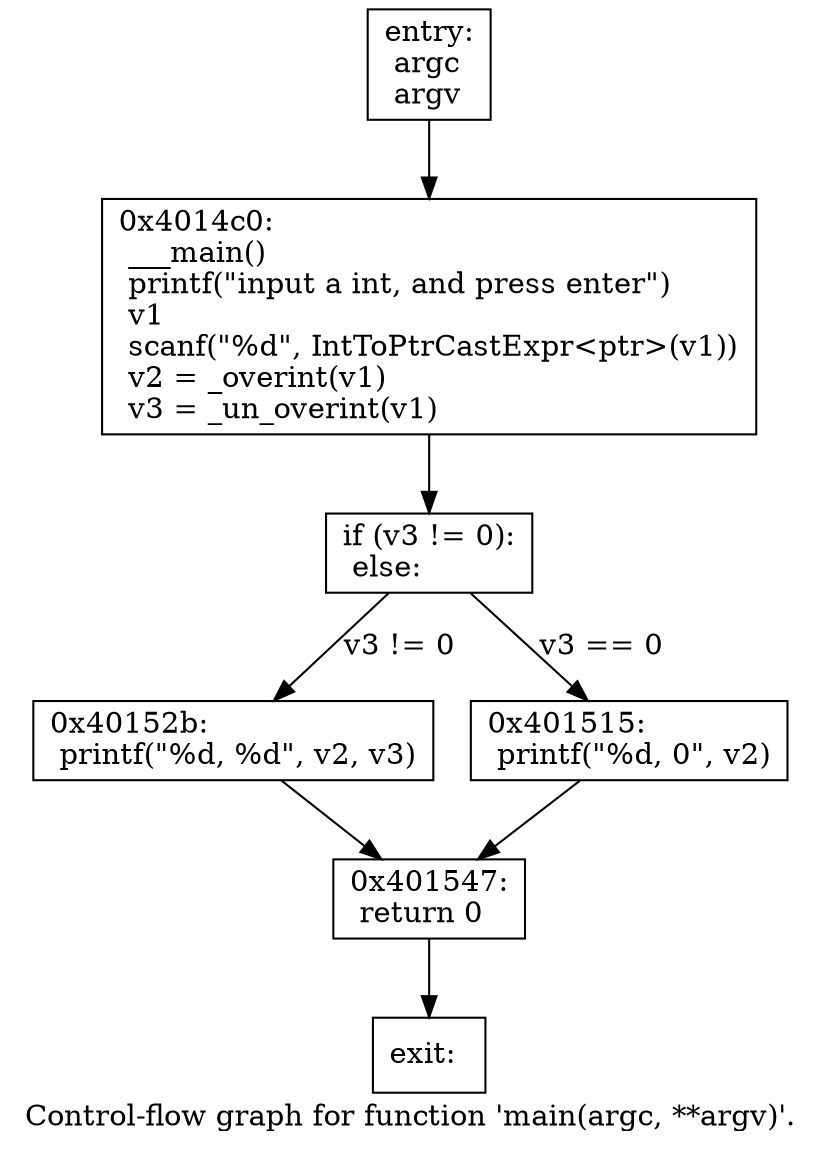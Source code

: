 digraph "Control-flow graph for function 'main(argc, **argv)'." {
  label="Control-flow graph for function 'main(argc, **argv)'.";
  node [shape=record];

  Node06C7EFF8 [label="{entry:\l  argc\l  argv\l}"];
  Node06C7EFF8 -> Node06C80000;
  Node06C80000 [label="{0x4014c0:\l  ___main()\l  printf(\"input a int, and press enter\")\l  v1\l  scanf(\"%d\", IntToPtrCastExpr\<ptr\>(v1))\l  v2 = _overint(v1)\l  v3 = _un_overint(v1)\l}"];
  Node06C80000 -> Node06C7F8F8;
  Node06C7F8F8 [label="{  if (v3 != 0):\l  else:\l}"];
  Node06C7F8F8 -> Node06C7FBC8 [label="v3 != 0"];
  Node06C7F8F8 -> Node06C7F748 [label="v3 == 0"];
  Node06C7FBC8 [label="{0x40152b:\l  printf(\"%d, %d\", v2, v3)\l}"];
  Node06C7FBC8 -> Node06C7F628;
  Node06C7F748 [label="{0x401515:\l  printf(\"%d, 0\", v2)\l}"];
  Node06C7F748 -> Node06C7F628;
  Node06C7F628 [label="{0x401547:\l  return 0\l}"];
  Node06C7F628 -> Node06C7F9D0;
  Node06C7F9D0 [label="{exit:\l}"];

}
